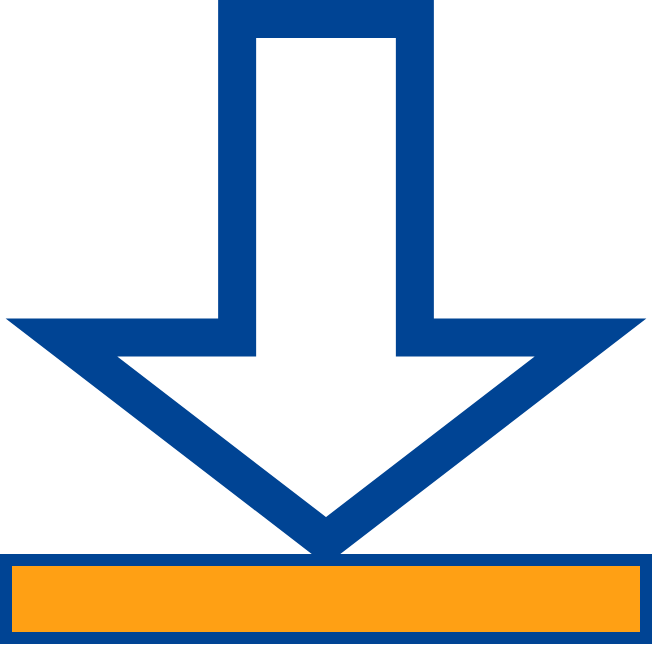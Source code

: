 <mxfile version="18.1.3" type="device"><diagram id="gcnl3KBqQNBMYvSXYOuT" name="第 1 页"><mxGraphModel dx="811" dy="489" grid="0" gridSize="10" guides="1" tooltips="1" connect="1" arrows="1" fold="1" page="1" pageScale="1" pageWidth="827" pageHeight="1169" math="0" shadow="0"><root><mxCell id="0"/><mxCell id="1" parent="0"/><mxCell id="LqcCJcszhF9NynDZfax--3" value="" style="group" vertex="1" connectable="0" parent="1"><mxGeometry x="280" y="200" width="320" height="319" as="geometry"/></mxCell><mxCell id="LqcCJcszhF9NynDZfax--1" value="" style="shape=flexArrow;endArrow=classic;html=1;rounded=0;endWidth=156.653;endSize=27.571;width=70.857;strokeWidth=19;strokeColor=#004494;entryX=0.5;entryY=0;entryDx=0;entryDy=0;" edge="1" parent="LqcCJcszhF9NynDZfax--3" target="LqcCJcszhF9NynDZfax--2"><mxGeometry width="50" height="50" relative="1" as="geometry"><mxPoint x="160" as="sourcePoint"/><mxPoint x="160" y="270" as="targetPoint"/></mxGeometry></mxCell><mxCell id="LqcCJcszhF9NynDZfax--2" value="" style="rounded=0;whiteSpace=wrap;html=1;fillColor=#FFA014;strokeColor=#004494;strokeWidth=6;" vertex="1" parent="LqcCJcszhF9NynDZfax--3"><mxGeometry y="280" width="320" height="39" as="geometry"/></mxCell></root></mxGraphModel></diagram></mxfile>